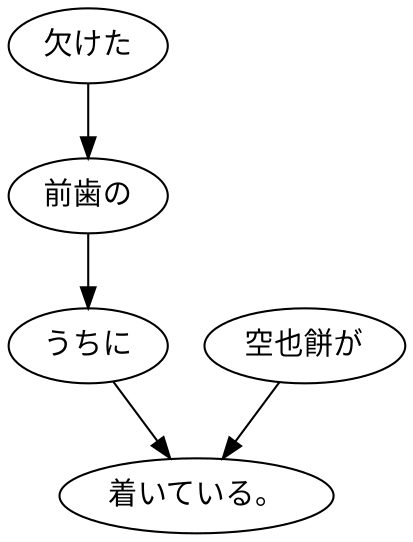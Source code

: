 digraph graph1157 {
	node0 [label="欠けた"];
	node1 [label="前歯の"];
	node2 [label="うちに"];
	node3 [label="空也餅が"];
	node4 [label="着いている。"];
	node0 -> node1;
	node1 -> node2;
	node2 -> node4;
	node3 -> node4;
}
